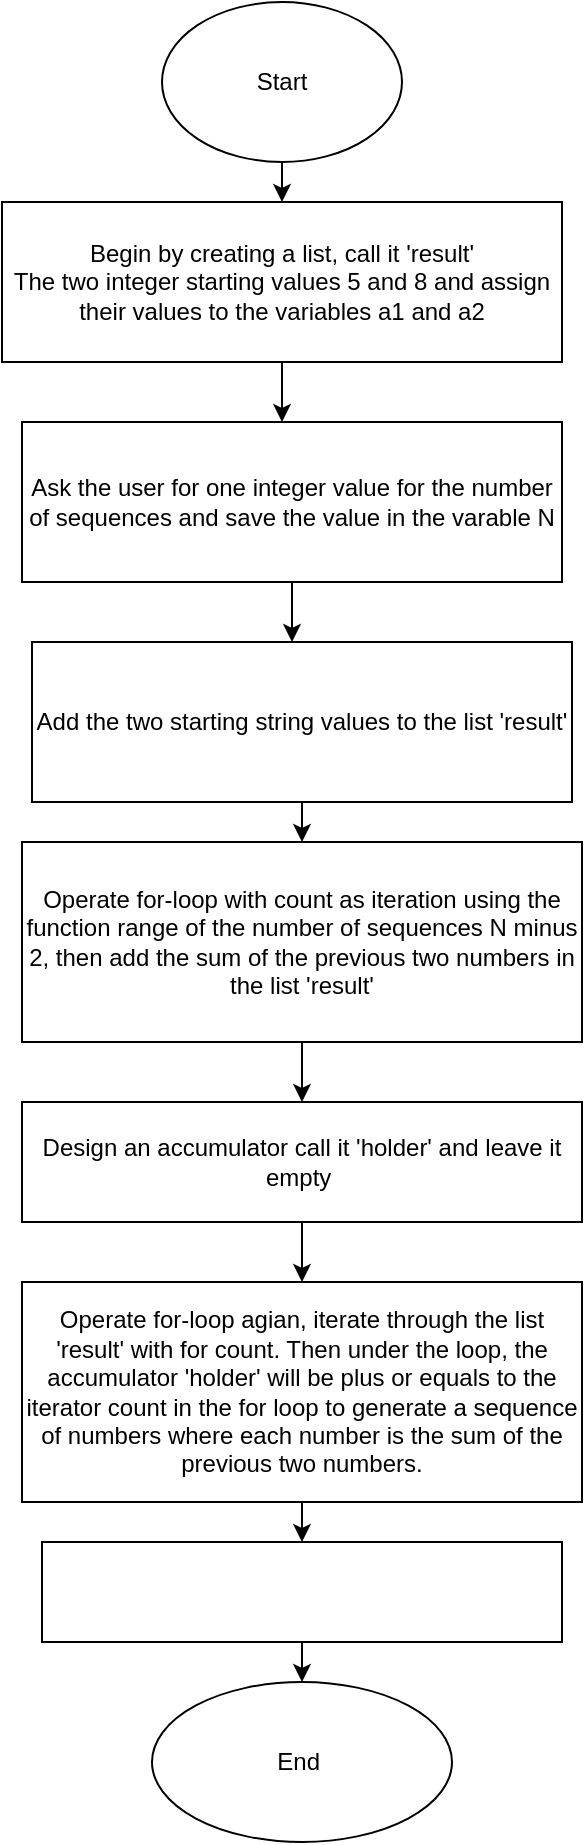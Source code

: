 <mxfile>
    <diagram id="K7yzF0-HlEbMGK7H1eMY" name="Page-1">
        <mxGraphModel dx="306" dy="390" grid="1" gridSize="10" guides="1" tooltips="1" connect="1" arrows="1" fold="1" page="1" pageScale="1" pageWidth="850" pageHeight="1100" math="0" shadow="0">
            <root>
                <mxCell id="0"/>
                <mxCell id="1" parent="0"/>
                <mxCell id="3" style="edgeStyle=none;html=1;" edge="1" parent="1" source="2">
                    <mxGeometry relative="1" as="geometry">
                        <mxPoint x="170" y="130" as="targetPoint"/>
                    </mxGeometry>
                </mxCell>
                <mxCell id="2" value="Start" style="ellipse;whiteSpace=wrap;html=1;" vertex="1" parent="1">
                    <mxGeometry x="110" y="30" width="120" height="80" as="geometry"/>
                </mxCell>
                <mxCell id="5" style="edgeStyle=none;html=1;" edge="1" parent="1">
                    <mxGeometry relative="1" as="geometry">
                        <mxPoint x="170" y="240" as="targetPoint"/>
                        <mxPoint x="170" y="210" as="sourcePoint"/>
                    </mxGeometry>
                </mxCell>
                <mxCell id="7" style="edgeStyle=none;html=1;" edge="1" parent="1" source="6">
                    <mxGeometry relative="1" as="geometry">
                        <mxPoint x="175" y="350" as="targetPoint"/>
                    </mxGeometry>
                </mxCell>
                <mxCell id="6" value="Ask the user for one integer value for the number of sequences and save the value in the varable N" style="rounded=0;whiteSpace=wrap;html=1;" vertex="1" parent="1">
                    <mxGeometry x="40" y="240" width="270" height="80" as="geometry"/>
                </mxCell>
                <mxCell id="9" style="edgeStyle=none;html=1;" edge="1" parent="1" source="8" target="10">
                    <mxGeometry relative="1" as="geometry">
                        <mxPoint x="175" y="480" as="targetPoint"/>
                    </mxGeometry>
                </mxCell>
                <mxCell id="8" value="Operate for-loop with count as iteration using the function range of the number of sequences N minus 2, then add the sum of the previous two numbers in the list 'result'" style="rounded=0;whiteSpace=wrap;html=1;" vertex="1" parent="1">
                    <mxGeometry x="40" y="450" width="280" height="100" as="geometry"/>
                </mxCell>
                <mxCell id="11" style="edgeStyle=none;html=1;" edge="1" parent="1" target="12">
                    <mxGeometry relative="1" as="geometry">
                        <mxPoint x="175" y="570" as="targetPoint"/>
                        <mxPoint x="180" y="830" as="sourcePoint"/>
                        <Array as="points">
                            <mxPoint x="180" y="840"/>
                        </Array>
                    </mxGeometry>
                </mxCell>
                <mxCell id="17" style="edgeStyle=none;html=1;entryX=0.5;entryY=0;entryDx=0;entryDy=0;" edge="1" parent="1" source="10" target="16">
                    <mxGeometry relative="1" as="geometry"/>
                </mxCell>
                <mxCell id="10" value="Design an accumulator call it 'holder' and leave it empty&amp;nbsp;" style="rounded=0;whiteSpace=wrap;html=1;" vertex="1" parent="1">
                    <mxGeometry x="40" y="580" width="280" height="60" as="geometry"/>
                </mxCell>
                <mxCell id="12" value="End&amp;nbsp;" style="ellipse;whiteSpace=wrap;html=1;" vertex="1" parent="1">
                    <mxGeometry x="105" y="870" width="150" height="80" as="geometry"/>
                </mxCell>
                <mxCell id="13" value="Begin by creating a list, call it 'result'&lt;br&gt;The two integer starting values 5 and 8 and assign their values to the variables a1 and a2" style="rounded=0;whiteSpace=wrap;html=1;" vertex="1" parent="1">
                    <mxGeometry x="30" y="130" width="280" height="80" as="geometry"/>
                </mxCell>
                <mxCell id="15" style="edgeStyle=none;html=1;entryX=0.5;entryY=0;entryDx=0;entryDy=0;" edge="1" parent="1" source="14" target="8">
                    <mxGeometry relative="1" as="geometry"/>
                </mxCell>
                <mxCell id="14" value="Add the two starting string values to the list 'result'" style="rounded=0;whiteSpace=wrap;html=1;" vertex="1" parent="1">
                    <mxGeometry x="45" y="350" width="270" height="80" as="geometry"/>
                </mxCell>
                <mxCell id="19" style="edgeStyle=none;html=1;" edge="1" parent="1" source="16" target="18">
                    <mxGeometry relative="1" as="geometry"/>
                </mxCell>
                <mxCell id="16" value="Operate for-loop agian, iterate through the list 'result' with for count. Then under the loop, the accumulator 'holder' will be plus or equals to the iterator count in the for loop to generate a sequence of numbers where each number is the sum of the previous two numbers." style="rounded=0;whiteSpace=wrap;html=1;" vertex="1" parent="1">
                    <mxGeometry x="40" y="670" width="280" height="110" as="geometry"/>
                </mxCell>
                <mxCell id="18" value="" style="rounded=0;whiteSpace=wrap;html=1;" vertex="1" parent="1">
                    <mxGeometry x="50" y="800" width="260" height="50" as="geometry"/>
                </mxCell>
            </root>
        </mxGraphModel>
    </diagram>
</mxfile>
